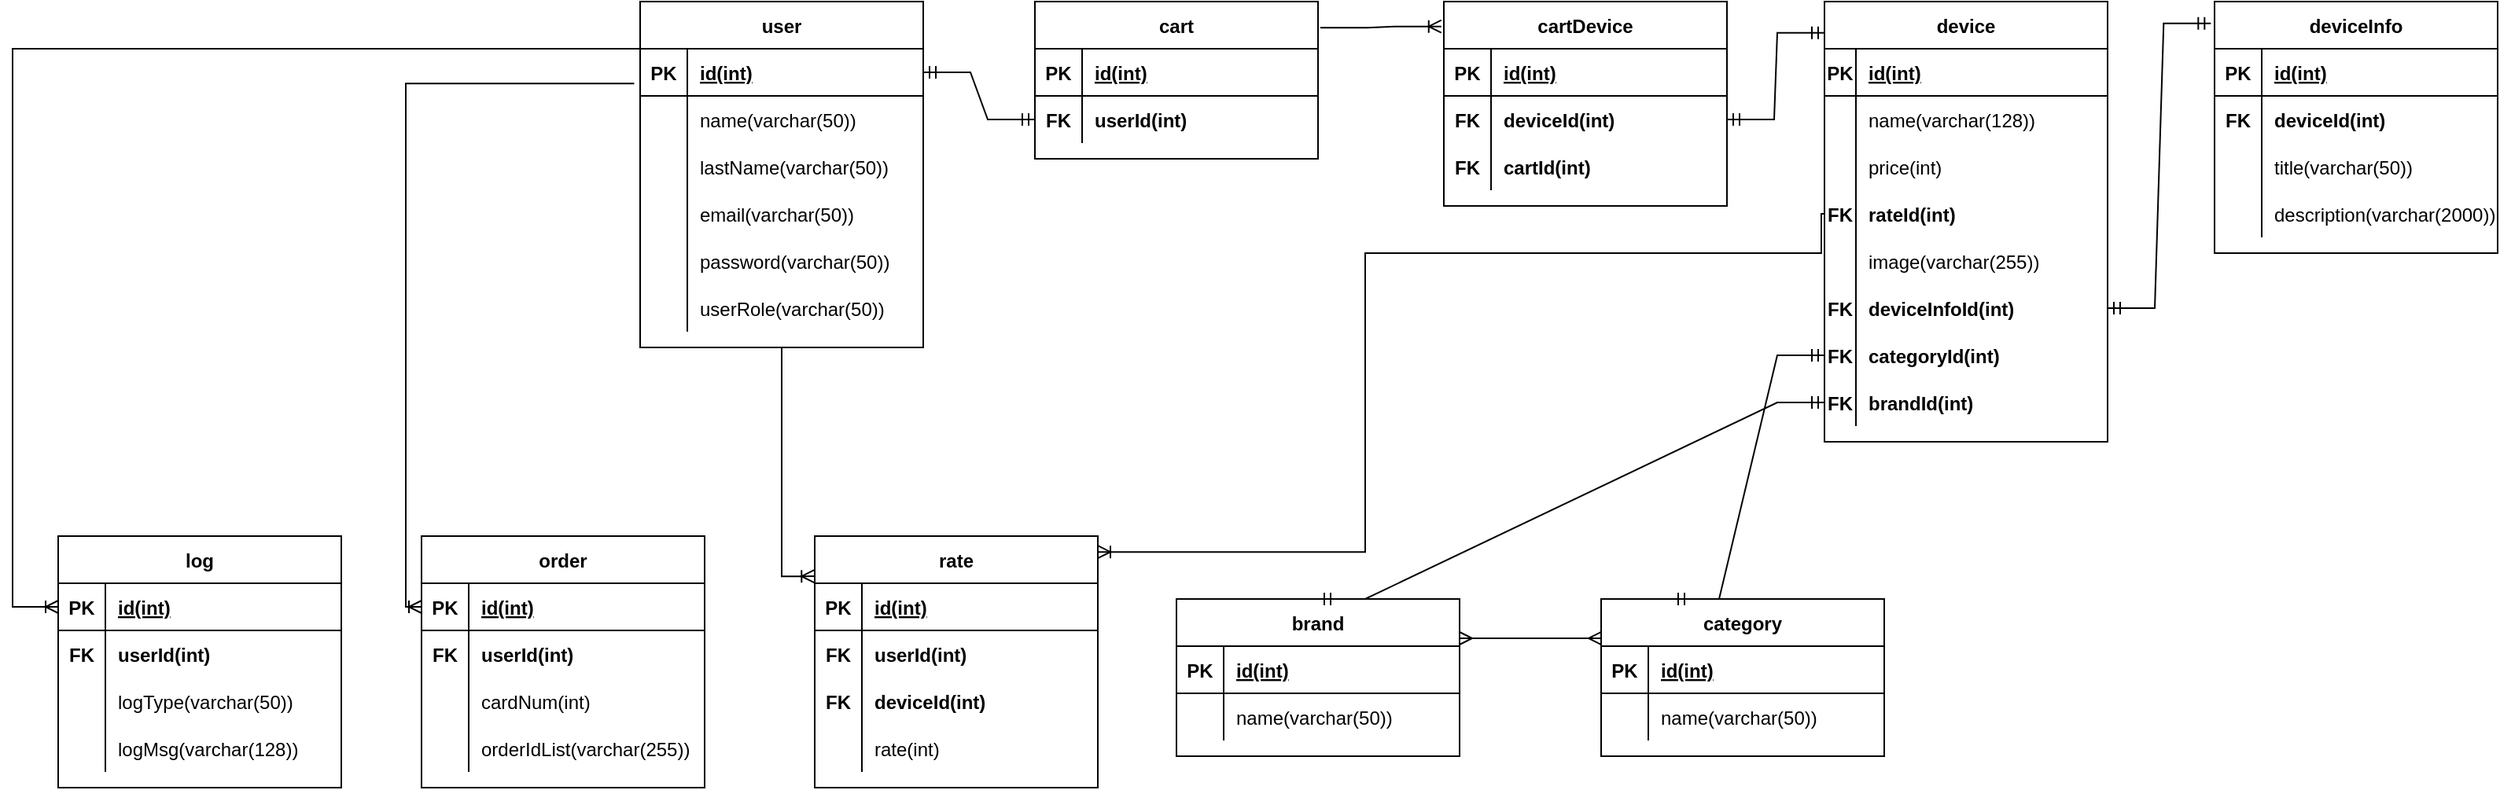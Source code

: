 <mxfile version="20.2.3" type="device"><diagram id="R2lEEEUBdFMjLlhIrx00" name="Page-1"><mxGraphModel dx="1888" dy="637" grid="1" gridSize="10" guides="1" tooltips="1" connect="1" arrows="1" fold="1" page="1" pageScale="1" pageWidth="850" pageHeight="1100" math="0" shadow="0" extFonts="Permanent Marker^https://fonts.googleapis.com/css?family=Permanent+Marker"><root><mxCell id="0"/><mxCell id="1" parent="0"/><mxCell id="SQ5NFEAmbN337Fy7mo6W-43" value="user" style="shape=table;startSize=30;container=1;collapsible=1;childLayout=tableLayout;fixedRows=1;rowLines=0;fontStyle=1;align=center;resizeLast=1;" parent="1" vertex="1"><mxGeometry x="59" y="110" width="180" height="220" as="geometry"/></mxCell><mxCell id="SQ5NFEAmbN337Fy7mo6W-44" value="" style="shape=tableRow;horizontal=0;startSize=0;swimlaneHead=0;swimlaneBody=0;fillColor=none;collapsible=0;dropTarget=0;points=[[0,0.5],[1,0.5]];portConstraint=eastwest;top=0;left=0;right=0;bottom=1;" parent="SQ5NFEAmbN337Fy7mo6W-43" vertex="1"><mxGeometry y="30" width="180" height="30" as="geometry"/></mxCell><mxCell id="SQ5NFEAmbN337Fy7mo6W-45" value="PK" style="shape=partialRectangle;connectable=0;fillColor=none;top=0;left=0;bottom=0;right=0;fontStyle=1;overflow=hidden;" parent="SQ5NFEAmbN337Fy7mo6W-44" vertex="1"><mxGeometry width="30" height="30" as="geometry"><mxRectangle width="30" height="30" as="alternateBounds"/></mxGeometry></mxCell><mxCell id="SQ5NFEAmbN337Fy7mo6W-46" value="id(int)" style="shape=partialRectangle;connectable=0;fillColor=none;top=0;left=0;bottom=0;right=0;align=left;spacingLeft=6;fontStyle=5;overflow=hidden;" parent="SQ5NFEAmbN337Fy7mo6W-44" vertex="1"><mxGeometry x="30" width="150" height="30" as="geometry"><mxRectangle width="150" height="30" as="alternateBounds"/></mxGeometry></mxCell><mxCell id="SQ5NFEAmbN337Fy7mo6W-47" value="" style="shape=tableRow;horizontal=0;startSize=0;swimlaneHead=0;swimlaneBody=0;fillColor=none;collapsible=0;dropTarget=0;points=[[0,0.5],[1,0.5]];portConstraint=eastwest;top=0;left=0;right=0;bottom=0;" parent="SQ5NFEAmbN337Fy7mo6W-43" vertex="1"><mxGeometry y="60" width="180" height="30" as="geometry"/></mxCell><mxCell id="SQ5NFEAmbN337Fy7mo6W-48" value="" style="shape=partialRectangle;connectable=0;fillColor=none;top=0;left=0;bottom=0;right=0;editable=1;overflow=hidden;" parent="SQ5NFEAmbN337Fy7mo6W-47" vertex="1"><mxGeometry width="30" height="30" as="geometry"><mxRectangle width="30" height="30" as="alternateBounds"/></mxGeometry></mxCell><mxCell id="SQ5NFEAmbN337Fy7mo6W-49" value="name(varchar(50))" style="shape=partialRectangle;connectable=0;fillColor=none;top=0;left=0;bottom=0;right=0;align=left;spacingLeft=6;overflow=hidden;" parent="SQ5NFEAmbN337Fy7mo6W-47" vertex="1"><mxGeometry x="30" width="150" height="30" as="geometry"><mxRectangle width="150" height="30" as="alternateBounds"/></mxGeometry></mxCell><mxCell id="SQ5NFEAmbN337Fy7mo6W-50" value="" style="shape=tableRow;horizontal=0;startSize=0;swimlaneHead=0;swimlaneBody=0;fillColor=none;collapsible=0;dropTarget=0;points=[[0,0.5],[1,0.5]];portConstraint=eastwest;top=0;left=0;right=0;bottom=0;" parent="SQ5NFEAmbN337Fy7mo6W-43" vertex="1"><mxGeometry y="90" width="180" height="30" as="geometry"/></mxCell><mxCell id="SQ5NFEAmbN337Fy7mo6W-51" value="" style="shape=partialRectangle;connectable=0;fillColor=none;top=0;left=0;bottom=0;right=0;editable=1;overflow=hidden;" parent="SQ5NFEAmbN337Fy7mo6W-50" vertex="1"><mxGeometry width="30" height="30" as="geometry"><mxRectangle width="30" height="30" as="alternateBounds"/></mxGeometry></mxCell><mxCell id="SQ5NFEAmbN337Fy7mo6W-52" value="lastName(varchar(50))" style="shape=partialRectangle;connectable=0;fillColor=none;top=0;left=0;bottom=0;right=0;align=left;spacingLeft=6;overflow=hidden;" parent="SQ5NFEAmbN337Fy7mo6W-50" vertex="1"><mxGeometry x="30" width="150" height="30" as="geometry"><mxRectangle width="150" height="30" as="alternateBounds"/></mxGeometry></mxCell><mxCell id="SQ5NFEAmbN337Fy7mo6W-53" value="" style="shape=tableRow;horizontal=0;startSize=0;swimlaneHead=0;swimlaneBody=0;fillColor=none;collapsible=0;dropTarget=0;points=[[0,0.5],[1,0.5]];portConstraint=eastwest;top=0;left=0;right=0;bottom=0;" parent="SQ5NFEAmbN337Fy7mo6W-43" vertex="1"><mxGeometry y="120" width="180" height="30" as="geometry"/></mxCell><mxCell id="SQ5NFEAmbN337Fy7mo6W-54" value="" style="shape=partialRectangle;connectable=0;fillColor=none;top=0;left=0;bottom=0;right=0;editable=1;overflow=hidden;" parent="SQ5NFEAmbN337Fy7mo6W-53" vertex="1"><mxGeometry width="30" height="30" as="geometry"><mxRectangle width="30" height="30" as="alternateBounds"/></mxGeometry></mxCell><mxCell id="SQ5NFEAmbN337Fy7mo6W-55" value="email(varchar(50))" style="shape=partialRectangle;connectable=0;fillColor=none;top=0;left=0;bottom=0;right=0;align=left;spacingLeft=6;overflow=hidden;" parent="SQ5NFEAmbN337Fy7mo6W-53" vertex="1"><mxGeometry x="30" width="150" height="30" as="geometry"><mxRectangle width="150" height="30" as="alternateBounds"/></mxGeometry></mxCell><mxCell id="SQ5NFEAmbN337Fy7mo6W-56" value="" style="shape=tableRow;horizontal=0;startSize=0;swimlaneHead=0;swimlaneBody=0;fillColor=none;collapsible=0;dropTarget=0;points=[[0,0.5],[1,0.5]];portConstraint=eastwest;top=0;left=0;right=0;bottom=0;" parent="SQ5NFEAmbN337Fy7mo6W-43" vertex="1"><mxGeometry y="150" width="180" height="30" as="geometry"/></mxCell><mxCell id="SQ5NFEAmbN337Fy7mo6W-57" value="" style="shape=partialRectangle;connectable=0;fillColor=none;top=0;left=0;bottom=0;right=0;editable=1;overflow=hidden;" parent="SQ5NFEAmbN337Fy7mo6W-56" vertex="1"><mxGeometry width="30" height="30" as="geometry"><mxRectangle width="30" height="30" as="alternateBounds"/></mxGeometry></mxCell><mxCell id="SQ5NFEAmbN337Fy7mo6W-58" value="password(varchar(50))" style="shape=partialRectangle;connectable=0;fillColor=none;top=0;left=0;bottom=0;right=0;align=left;spacingLeft=6;overflow=hidden;" parent="SQ5NFEAmbN337Fy7mo6W-56" vertex="1"><mxGeometry x="30" width="150" height="30" as="geometry"><mxRectangle width="150" height="30" as="alternateBounds"/></mxGeometry></mxCell><mxCell id="SQ5NFEAmbN337Fy7mo6W-59" value="" style="shape=tableRow;horizontal=0;startSize=0;swimlaneHead=0;swimlaneBody=0;fillColor=none;collapsible=0;dropTarget=0;points=[[0,0.5],[1,0.5]];portConstraint=eastwest;top=0;left=0;right=0;bottom=0;" parent="SQ5NFEAmbN337Fy7mo6W-43" vertex="1"><mxGeometry y="180" width="180" height="30" as="geometry"/></mxCell><mxCell id="SQ5NFEAmbN337Fy7mo6W-60" value="" style="shape=partialRectangle;connectable=0;fillColor=none;top=0;left=0;bottom=0;right=0;editable=1;overflow=hidden;" parent="SQ5NFEAmbN337Fy7mo6W-59" vertex="1"><mxGeometry width="30" height="30" as="geometry"><mxRectangle width="30" height="30" as="alternateBounds"/></mxGeometry></mxCell><mxCell id="SQ5NFEAmbN337Fy7mo6W-61" value="userRole(varchar(50))" style="shape=partialRectangle;connectable=0;fillColor=none;top=0;left=0;bottom=0;right=0;align=left;spacingLeft=6;overflow=hidden;" parent="SQ5NFEAmbN337Fy7mo6W-59" vertex="1"><mxGeometry x="30" width="150" height="30" as="geometry"><mxRectangle width="150" height="30" as="alternateBounds"/></mxGeometry></mxCell><mxCell id="SQ5NFEAmbN337Fy7mo6W-62" value="cart" style="shape=table;startSize=30;container=1;collapsible=1;childLayout=tableLayout;fixedRows=1;rowLines=0;fontStyle=1;align=center;resizeLast=1;" parent="1" vertex="1"><mxGeometry x="310" y="110" width="180" height="100" as="geometry"/></mxCell><mxCell id="SQ5NFEAmbN337Fy7mo6W-63" value="" style="shape=tableRow;horizontal=0;startSize=0;swimlaneHead=0;swimlaneBody=0;fillColor=none;collapsible=0;dropTarget=0;points=[[0,0.5],[1,0.5]];portConstraint=eastwest;top=0;left=0;right=0;bottom=1;" parent="SQ5NFEAmbN337Fy7mo6W-62" vertex="1"><mxGeometry y="30" width="180" height="30" as="geometry"/></mxCell><mxCell id="SQ5NFEAmbN337Fy7mo6W-64" value="PK" style="shape=partialRectangle;connectable=0;fillColor=none;top=0;left=0;bottom=0;right=0;fontStyle=1;overflow=hidden;" parent="SQ5NFEAmbN337Fy7mo6W-63" vertex="1"><mxGeometry width="30" height="30" as="geometry"><mxRectangle width="30" height="30" as="alternateBounds"/></mxGeometry></mxCell><mxCell id="SQ5NFEAmbN337Fy7mo6W-65" value="id(int)" style="shape=partialRectangle;connectable=0;fillColor=none;top=0;left=0;bottom=0;right=0;align=left;spacingLeft=6;fontStyle=5;overflow=hidden;" parent="SQ5NFEAmbN337Fy7mo6W-63" vertex="1"><mxGeometry x="30" width="150" height="30" as="geometry"><mxRectangle width="150" height="30" as="alternateBounds"/></mxGeometry></mxCell><mxCell id="SQ5NFEAmbN337Fy7mo6W-66" value="" style="shape=tableRow;horizontal=0;startSize=0;swimlaneHead=0;swimlaneBody=0;fillColor=none;collapsible=0;dropTarget=0;points=[[0,0.5],[1,0.5]];portConstraint=eastwest;top=0;left=0;right=0;bottom=0;" parent="SQ5NFEAmbN337Fy7mo6W-62" vertex="1"><mxGeometry y="60" width="180" height="30" as="geometry"/></mxCell><mxCell id="SQ5NFEAmbN337Fy7mo6W-67" value="FK" style="shape=partialRectangle;connectable=0;fillColor=none;top=0;left=0;bottom=0;right=0;editable=1;overflow=hidden;fontStyle=1" parent="SQ5NFEAmbN337Fy7mo6W-66" vertex="1"><mxGeometry width="30" height="30" as="geometry"><mxRectangle width="30" height="30" as="alternateBounds"/></mxGeometry></mxCell><mxCell id="SQ5NFEAmbN337Fy7mo6W-68" value="userId(int)" style="shape=partialRectangle;connectable=0;fillColor=none;top=0;left=0;bottom=0;right=0;align=left;spacingLeft=6;overflow=hidden;fontStyle=1" parent="SQ5NFEAmbN337Fy7mo6W-66" vertex="1"><mxGeometry x="30" width="150" height="30" as="geometry"><mxRectangle width="150" height="30" as="alternateBounds"/></mxGeometry></mxCell><mxCell id="SQ5NFEAmbN337Fy7mo6W-75" value="cartDevice" style="shape=table;startSize=30;container=1;collapsible=1;childLayout=tableLayout;fixedRows=1;rowLines=0;fontStyle=1;align=center;resizeLast=1;" parent="1" vertex="1"><mxGeometry x="570" y="110" width="180" height="130" as="geometry"/></mxCell><mxCell id="SQ5NFEAmbN337Fy7mo6W-76" value="" style="shape=tableRow;horizontal=0;startSize=0;swimlaneHead=0;swimlaneBody=0;fillColor=none;collapsible=0;dropTarget=0;points=[[0,0.5],[1,0.5]];portConstraint=eastwest;top=0;left=0;right=0;bottom=1;" parent="SQ5NFEAmbN337Fy7mo6W-75" vertex="1"><mxGeometry y="30" width="180" height="30" as="geometry"/></mxCell><mxCell id="SQ5NFEAmbN337Fy7mo6W-77" value="PK" style="shape=partialRectangle;connectable=0;fillColor=none;top=0;left=0;bottom=0;right=0;fontStyle=1;overflow=hidden;" parent="SQ5NFEAmbN337Fy7mo6W-76" vertex="1"><mxGeometry width="30" height="30" as="geometry"><mxRectangle width="30" height="30" as="alternateBounds"/></mxGeometry></mxCell><mxCell id="SQ5NFEAmbN337Fy7mo6W-78" value="id(int)" style="shape=partialRectangle;connectable=0;fillColor=none;top=0;left=0;bottom=0;right=0;align=left;spacingLeft=6;fontStyle=5;overflow=hidden;" parent="SQ5NFEAmbN337Fy7mo6W-76" vertex="1"><mxGeometry x="30" width="150" height="30" as="geometry"><mxRectangle width="150" height="30" as="alternateBounds"/></mxGeometry></mxCell><mxCell id="SQ5NFEAmbN337Fy7mo6W-79" value="" style="shape=tableRow;horizontal=0;startSize=0;swimlaneHead=0;swimlaneBody=0;fillColor=none;collapsible=0;dropTarget=0;points=[[0,0.5],[1,0.5]];portConstraint=eastwest;top=0;left=0;right=0;bottom=0;" parent="SQ5NFEAmbN337Fy7mo6W-75" vertex="1"><mxGeometry y="60" width="180" height="30" as="geometry"/></mxCell><mxCell id="SQ5NFEAmbN337Fy7mo6W-80" value="FK" style="shape=partialRectangle;connectable=0;fillColor=none;top=0;left=0;bottom=0;right=0;editable=1;overflow=hidden;fontStyle=1" parent="SQ5NFEAmbN337Fy7mo6W-79" vertex="1"><mxGeometry width="30" height="30" as="geometry"><mxRectangle width="30" height="30" as="alternateBounds"/></mxGeometry></mxCell><mxCell id="SQ5NFEAmbN337Fy7mo6W-81" value="deviceId(int)" style="shape=partialRectangle;connectable=0;fillColor=none;top=0;left=0;bottom=0;right=0;align=left;spacingLeft=6;overflow=hidden;fontStyle=1" parent="SQ5NFEAmbN337Fy7mo6W-79" vertex="1"><mxGeometry x="30" width="150" height="30" as="geometry"><mxRectangle width="150" height="30" as="alternateBounds"/></mxGeometry></mxCell><mxCell id="SQ5NFEAmbN337Fy7mo6W-83" value="" style="shape=tableRow;horizontal=0;startSize=0;swimlaneHead=0;swimlaneBody=0;fillColor=none;collapsible=0;dropTarget=0;points=[[0,0.5],[1,0.5]];portConstraint=eastwest;top=0;left=0;right=0;bottom=0;" parent="SQ5NFEAmbN337Fy7mo6W-75" vertex="1"><mxGeometry y="90" width="180" height="30" as="geometry"/></mxCell><mxCell id="SQ5NFEAmbN337Fy7mo6W-84" value="FK" style="shape=partialRectangle;connectable=0;fillColor=none;top=0;left=0;bottom=0;right=0;editable=1;overflow=hidden;fontStyle=1" parent="SQ5NFEAmbN337Fy7mo6W-83" vertex="1"><mxGeometry width="30" height="30" as="geometry"><mxRectangle width="30" height="30" as="alternateBounds"/></mxGeometry></mxCell><mxCell id="SQ5NFEAmbN337Fy7mo6W-85" value="cartId(int)" style="shape=partialRectangle;connectable=0;fillColor=none;top=0;left=0;bottom=0;right=0;align=left;spacingLeft=6;overflow=hidden;fontStyle=1" parent="SQ5NFEAmbN337Fy7mo6W-83" vertex="1"><mxGeometry x="30" width="150" height="30" as="geometry"><mxRectangle width="150" height="30" as="alternateBounds"/></mxGeometry></mxCell><mxCell id="SQ5NFEAmbN337Fy7mo6W-82" value="" style="edgeStyle=entityRelationEdgeStyle;fontSize=12;html=1;endArrow=ERmandOne;startArrow=ERmandOne;rounded=0;exitX=1;exitY=0.5;exitDx=0;exitDy=0;entryX=0;entryY=0.5;entryDx=0;entryDy=0;" parent="1" source="SQ5NFEAmbN337Fy7mo6W-44" target="SQ5NFEAmbN337Fy7mo6W-66" edge="1"><mxGeometry width="100" height="100" relative="1" as="geometry"><mxPoint x="280" y="460" as="sourcePoint"/><mxPoint x="310" y="120" as="targetPoint"/></mxGeometry></mxCell><mxCell id="SQ5NFEAmbN337Fy7mo6W-86" value="" style="edgeStyle=entityRelationEdgeStyle;fontSize=12;html=1;endArrow=ERoneToMany;rounded=0;entryX=-0.009;entryY=0.122;entryDx=0;entryDy=0;entryPerimeter=0;exitX=1.008;exitY=0.166;exitDx=0;exitDy=0;exitPerimeter=0;" parent="1" source="SQ5NFEAmbN337Fy7mo6W-62" target="SQ5NFEAmbN337Fy7mo6W-75" edge="1"><mxGeometry width="100" height="100" relative="1" as="geometry"><mxPoint x="520" y="210" as="sourcePoint"/><mxPoint x="620" y="110" as="targetPoint"/></mxGeometry></mxCell><mxCell id="SQ5NFEAmbN337Fy7mo6W-87" value="device" style="shape=table;startSize=30;container=1;collapsible=1;childLayout=tableLayout;fixedRows=1;rowLines=0;fontStyle=1;align=center;resizeLast=1;" parent="1" vertex="1"><mxGeometry x="812" y="110" width="180" height="280" as="geometry"/></mxCell><mxCell id="SQ5NFEAmbN337Fy7mo6W-88" value="" style="shape=tableRow;horizontal=0;startSize=0;swimlaneHead=0;swimlaneBody=0;fillColor=none;collapsible=0;dropTarget=0;points=[[0,0.5],[1,0.5]];portConstraint=eastwest;top=0;left=0;right=0;bottom=1;" parent="SQ5NFEAmbN337Fy7mo6W-87" vertex="1"><mxGeometry y="30" width="180" height="30" as="geometry"/></mxCell><mxCell id="SQ5NFEAmbN337Fy7mo6W-89" value="PK" style="shape=partialRectangle;connectable=0;fillColor=none;top=0;left=0;bottom=0;right=0;fontStyle=1;overflow=hidden;" parent="SQ5NFEAmbN337Fy7mo6W-88" vertex="1"><mxGeometry width="20" height="30" as="geometry"><mxRectangle width="20" height="30" as="alternateBounds"/></mxGeometry></mxCell><mxCell id="SQ5NFEAmbN337Fy7mo6W-90" value="id(int)" style="shape=partialRectangle;connectable=0;fillColor=none;top=0;left=0;bottom=0;right=0;align=left;spacingLeft=6;fontStyle=5;overflow=hidden;" parent="SQ5NFEAmbN337Fy7mo6W-88" vertex="1"><mxGeometry x="20" width="160" height="30" as="geometry"><mxRectangle width="160" height="30" as="alternateBounds"/></mxGeometry></mxCell><mxCell id="SQ5NFEAmbN337Fy7mo6W-91" value="" style="shape=tableRow;horizontal=0;startSize=0;swimlaneHead=0;swimlaneBody=0;fillColor=none;collapsible=0;dropTarget=0;points=[[0,0.5],[1,0.5]];portConstraint=eastwest;top=0;left=0;right=0;bottom=0;" parent="SQ5NFEAmbN337Fy7mo6W-87" vertex="1"><mxGeometry y="60" width="180" height="30" as="geometry"/></mxCell><mxCell id="SQ5NFEAmbN337Fy7mo6W-92" value="" style="shape=partialRectangle;connectable=0;fillColor=none;top=0;left=0;bottom=0;right=0;editable=1;overflow=hidden;" parent="SQ5NFEAmbN337Fy7mo6W-91" vertex="1"><mxGeometry width="20" height="30" as="geometry"><mxRectangle width="20" height="30" as="alternateBounds"/></mxGeometry></mxCell><mxCell id="SQ5NFEAmbN337Fy7mo6W-93" value="name(varchar(128))" style="shape=partialRectangle;connectable=0;fillColor=none;top=0;left=0;bottom=0;right=0;align=left;spacingLeft=6;overflow=hidden;" parent="SQ5NFEAmbN337Fy7mo6W-91" vertex="1"><mxGeometry x="20" width="160" height="30" as="geometry"><mxRectangle width="160" height="30" as="alternateBounds"/></mxGeometry></mxCell><mxCell id="SQ5NFEAmbN337Fy7mo6W-94" value="" style="shape=tableRow;horizontal=0;startSize=0;swimlaneHead=0;swimlaneBody=0;fillColor=none;collapsible=0;dropTarget=0;points=[[0,0.5],[1,0.5]];portConstraint=eastwest;top=0;left=0;right=0;bottom=0;" parent="SQ5NFEAmbN337Fy7mo6W-87" vertex="1"><mxGeometry y="90" width="180" height="30" as="geometry"/></mxCell><mxCell id="SQ5NFEAmbN337Fy7mo6W-95" value="" style="shape=partialRectangle;connectable=0;fillColor=none;top=0;left=0;bottom=0;right=0;editable=1;overflow=hidden;" parent="SQ5NFEAmbN337Fy7mo6W-94" vertex="1"><mxGeometry width="20" height="30" as="geometry"><mxRectangle width="20" height="30" as="alternateBounds"/></mxGeometry></mxCell><mxCell id="SQ5NFEAmbN337Fy7mo6W-96" value="price(int)" style="shape=partialRectangle;connectable=0;fillColor=none;top=0;left=0;bottom=0;right=0;align=left;spacingLeft=6;overflow=hidden;" parent="SQ5NFEAmbN337Fy7mo6W-94" vertex="1"><mxGeometry x="20" width="160" height="30" as="geometry"><mxRectangle width="160" height="30" as="alternateBounds"/></mxGeometry></mxCell><mxCell id="SQ5NFEAmbN337Fy7mo6W-97" value="" style="shape=tableRow;horizontal=0;startSize=0;swimlaneHead=0;swimlaneBody=0;fillColor=none;collapsible=0;dropTarget=0;points=[[0,0.5],[1,0.5]];portConstraint=eastwest;top=0;left=0;right=0;bottom=0;" parent="SQ5NFEAmbN337Fy7mo6W-87" vertex="1"><mxGeometry y="120" width="180" height="30" as="geometry"/></mxCell><mxCell id="SQ5NFEAmbN337Fy7mo6W-98" value="FK" style="shape=partialRectangle;connectable=0;fillColor=none;top=0;left=0;bottom=0;right=0;editable=1;overflow=hidden;fontStyle=1" parent="SQ5NFEAmbN337Fy7mo6W-97" vertex="1"><mxGeometry width="20" height="30" as="geometry"><mxRectangle width="20" height="30" as="alternateBounds"/></mxGeometry></mxCell><mxCell id="SQ5NFEAmbN337Fy7mo6W-99" value="rateId(int)" style="shape=partialRectangle;connectable=0;fillColor=none;top=0;left=0;bottom=0;right=0;align=left;spacingLeft=6;overflow=hidden;fontStyle=1" parent="SQ5NFEAmbN337Fy7mo6W-97" vertex="1"><mxGeometry x="20" width="160" height="30" as="geometry"><mxRectangle width="160" height="30" as="alternateBounds"/></mxGeometry></mxCell><mxCell id="SQ5NFEAmbN337Fy7mo6W-100" value="" style="shape=tableRow;horizontal=0;startSize=0;swimlaneHead=0;swimlaneBody=0;fillColor=none;collapsible=0;dropTarget=0;points=[[0,0.5],[1,0.5]];portConstraint=eastwest;top=0;left=0;right=0;bottom=0;" parent="SQ5NFEAmbN337Fy7mo6W-87" vertex="1"><mxGeometry y="150" width="180" height="30" as="geometry"/></mxCell><mxCell id="SQ5NFEAmbN337Fy7mo6W-101" value="" style="shape=partialRectangle;connectable=0;fillColor=none;top=0;left=0;bottom=0;right=0;editable=1;overflow=hidden;" parent="SQ5NFEAmbN337Fy7mo6W-100" vertex="1"><mxGeometry width="20" height="30" as="geometry"><mxRectangle width="20" height="30" as="alternateBounds"/></mxGeometry></mxCell><mxCell id="SQ5NFEAmbN337Fy7mo6W-102" value="image(varchar(255))" style="shape=partialRectangle;connectable=0;fillColor=none;top=0;left=0;bottom=0;right=0;align=left;spacingLeft=6;overflow=hidden;" parent="SQ5NFEAmbN337Fy7mo6W-100" vertex="1"><mxGeometry x="20" width="160" height="30" as="geometry"><mxRectangle width="160" height="30" as="alternateBounds"/></mxGeometry></mxCell><mxCell id="SQ5NFEAmbN337Fy7mo6W-166" value="" style="shape=tableRow;horizontal=0;startSize=0;swimlaneHead=0;swimlaneBody=0;fillColor=none;collapsible=0;dropTarget=0;points=[[0,0.5],[1,0.5]];portConstraint=eastwest;top=0;left=0;right=0;bottom=0;" parent="SQ5NFEAmbN337Fy7mo6W-87" vertex="1"><mxGeometry y="180" width="180" height="30" as="geometry"/></mxCell><mxCell id="SQ5NFEAmbN337Fy7mo6W-167" value="FK" style="shape=partialRectangle;connectable=0;fillColor=none;top=0;left=0;bottom=0;right=0;editable=1;overflow=hidden;fontStyle=1" parent="SQ5NFEAmbN337Fy7mo6W-166" vertex="1"><mxGeometry width="20" height="30" as="geometry"><mxRectangle width="20" height="30" as="alternateBounds"/></mxGeometry></mxCell><mxCell id="SQ5NFEAmbN337Fy7mo6W-168" value="deviceInfoId(int)" style="shape=partialRectangle;connectable=0;fillColor=none;top=0;left=0;bottom=0;right=0;align=left;spacingLeft=6;overflow=hidden;fontStyle=1" parent="SQ5NFEAmbN337Fy7mo6W-166" vertex="1"><mxGeometry x="20" width="160" height="30" as="geometry"><mxRectangle width="160" height="30" as="alternateBounds"/></mxGeometry></mxCell><mxCell id="SQ5NFEAmbN337Fy7mo6W-125" value="" style="shape=tableRow;horizontal=0;startSize=0;swimlaneHead=0;swimlaneBody=0;fillColor=none;collapsible=0;dropTarget=0;points=[[0,0.5],[1,0.5]];portConstraint=eastwest;top=0;left=0;right=0;bottom=0;" parent="SQ5NFEAmbN337Fy7mo6W-87" vertex="1"><mxGeometry y="210" width="180" height="30" as="geometry"/></mxCell><mxCell id="SQ5NFEAmbN337Fy7mo6W-126" value="FK" style="shape=partialRectangle;connectable=0;fillColor=none;top=0;left=0;bottom=0;right=0;editable=1;overflow=hidden;fontStyle=1" parent="SQ5NFEAmbN337Fy7mo6W-125" vertex="1"><mxGeometry width="20" height="30" as="geometry"><mxRectangle width="20" height="30" as="alternateBounds"/></mxGeometry></mxCell><mxCell id="SQ5NFEAmbN337Fy7mo6W-127" value="categoryId(int)" style="shape=partialRectangle;connectable=0;fillColor=none;top=0;left=0;bottom=0;right=0;align=left;spacingLeft=6;overflow=hidden;fontStyle=1" parent="SQ5NFEAmbN337Fy7mo6W-125" vertex="1"><mxGeometry x="20" width="160" height="30" as="geometry"><mxRectangle width="160" height="30" as="alternateBounds"/></mxGeometry></mxCell><mxCell id="SQ5NFEAmbN337Fy7mo6W-128" value="" style="shape=tableRow;horizontal=0;startSize=0;swimlaneHead=0;swimlaneBody=0;fillColor=none;collapsible=0;dropTarget=0;points=[[0,0.5],[1,0.5]];portConstraint=eastwest;top=0;left=0;right=0;bottom=0;" parent="SQ5NFEAmbN337Fy7mo6W-87" vertex="1"><mxGeometry y="240" width="180" height="30" as="geometry"/></mxCell><mxCell id="SQ5NFEAmbN337Fy7mo6W-129" value="FK" style="shape=partialRectangle;connectable=0;fillColor=none;top=0;left=0;bottom=0;right=0;editable=1;overflow=hidden;fontStyle=1" parent="SQ5NFEAmbN337Fy7mo6W-128" vertex="1"><mxGeometry width="20" height="30" as="geometry"><mxRectangle width="20" height="30" as="alternateBounds"/></mxGeometry></mxCell><mxCell id="SQ5NFEAmbN337Fy7mo6W-130" value="brandId(int)" style="shape=partialRectangle;connectable=0;fillColor=none;top=0;left=0;bottom=0;right=0;align=left;spacingLeft=6;overflow=hidden;fontStyle=1" parent="SQ5NFEAmbN337Fy7mo6W-128" vertex="1"><mxGeometry x="20" width="160" height="30" as="geometry"><mxRectangle width="160" height="30" as="alternateBounds"/></mxGeometry></mxCell><mxCell id="SQ5NFEAmbN337Fy7mo6W-144" value="deviceInfo" style="shape=table;startSize=30;container=1;collapsible=1;childLayout=tableLayout;fixedRows=1;rowLines=0;fontStyle=1;align=center;resizeLast=1;" parent="1" vertex="1"><mxGeometry x="1060" y="110" width="180" height="160" as="geometry"/></mxCell><mxCell id="SQ5NFEAmbN337Fy7mo6W-145" value="" style="shape=tableRow;horizontal=0;startSize=0;swimlaneHead=0;swimlaneBody=0;fillColor=none;collapsible=0;dropTarget=0;points=[[0,0.5],[1,0.5]];portConstraint=eastwest;top=0;left=0;right=0;bottom=1;" parent="SQ5NFEAmbN337Fy7mo6W-144" vertex="1"><mxGeometry y="30" width="180" height="30" as="geometry"/></mxCell><mxCell id="SQ5NFEAmbN337Fy7mo6W-146" value="PK" style="shape=partialRectangle;connectable=0;fillColor=none;top=0;left=0;bottom=0;right=0;fontStyle=1;overflow=hidden;" parent="SQ5NFEAmbN337Fy7mo6W-145" vertex="1"><mxGeometry width="30" height="30" as="geometry"><mxRectangle width="30" height="30" as="alternateBounds"/></mxGeometry></mxCell><mxCell id="SQ5NFEAmbN337Fy7mo6W-147" value="id(int)" style="shape=partialRectangle;connectable=0;fillColor=none;top=0;left=0;bottom=0;right=0;align=left;spacingLeft=6;fontStyle=5;overflow=hidden;" parent="SQ5NFEAmbN337Fy7mo6W-145" vertex="1"><mxGeometry x="30" width="150" height="30" as="geometry"><mxRectangle width="150" height="30" as="alternateBounds"/></mxGeometry></mxCell><mxCell id="SQ5NFEAmbN337Fy7mo6W-148" value="" style="shape=tableRow;horizontal=0;startSize=0;swimlaneHead=0;swimlaneBody=0;fillColor=none;collapsible=0;dropTarget=0;points=[[0,0.5],[1,0.5]];portConstraint=eastwest;top=0;left=0;right=0;bottom=0;" parent="SQ5NFEAmbN337Fy7mo6W-144" vertex="1"><mxGeometry y="60" width="180" height="30" as="geometry"/></mxCell><mxCell id="SQ5NFEAmbN337Fy7mo6W-149" value="FK" style="shape=partialRectangle;connectable=0;fillColor=none;top=0;left=0;bottom=0;right=0;editable=1;overflow=hidden;fontStyle=1" parent="SQ5NFEAmbN337Fy7mo6W-148" vertex="1"><mxGeometry width="30" height="30" as="geometry"><mxRectangle width="30" height="30" as="alternateBounds"/></mxGeometry></mxCell><mxCell id="SQ5NFEAmbN337Fy7mo6W-150" value="deviceId(int)" style="shape=partialRectangle;connectable=0;fillColor=none;top=0;left=0;bottom=0;right=0;align=left;spacingLeft=6;overflow=hidden;fontStyle=1" parent="SQ5NFEAmbN337Fy7mo6W-148" vertex="1"><mxGeometry x="30" width="150" height="30" as="geometry"><mxRectangle width="150" height="30" as="alternateBounds"/></mxGeometry></mxCell><mxCell id="SQ5NFEAmbN337Fy7mo6W-160" value="" style="shape=tableRow;horizontal=0;startSize=0;swimlaneHead=0;swimlaneBody=0;fillColor=none;collapsible=0;dropTarget=0;points=[[0,0.5],[1,0.5]];portConstraint=eastwest;top=0;left=0;right=0;bottom=0;" parent="SQ5NFEAmbN337Fy7mo6W-144" vertex="1"><mxGeometry y="90" width="180" height="30" as="geometry"/></mxCell><mxCell id="SQ5NFEAmbN337Fy7mo6W-161" value="" style="shape=partialRectangle;connectable=0;fillColor=none;top=0;left=0;bottom=0;right=0;editable=1;overflow=hidden;fontStyle=1" parent="SQ5NFEAmbN337Fy7mo6W-160" vertex="1"><mxGeometry width="30" height="30" as="geometry"><mxRectangle width="30" height="30" as="alternateBounds"/></mxGeometry></mxCell><mxCell id="SQ5NFEAmbN337Fy7mo6W-162" value="title(varchar(50))" style="shape=partialRectangle;connectable=0;fillColor=none;top=0;left=0;bottom=0;right=0;align=left;spacingLeft=6;overflow=hidden;fontStyle=0" parent="SQ5NFEAmbN337Fy7mo6W-160" vertex="1"><mxGeometry x="30" width="150" height="30" as="geometry"><mxRectangle width="150" height="30" as="alternateBounds"/></mxGeometry></mxCell><mxCell id="SQ5NFEAmbN337Fy7mo6W-163" value="" style="shape=tableRow;horizontal=0;startSize=0;swimlaneHead=0;swimlaneBody=0;fillColor=none;collapsible=0;dropTarget=0;points=[[0,0.5],[1,0.5]];portConstraint=eastwest;top=0;left=0;right=0;bottom=0;" parent="SQ5NFEAmbN337Fy7mo6W-144" vertex="1"><mxGeometry y="120" width="180" height="30" as="geometry"/></mxCell><mxCell id="SQ5NFEAmbN337Fy7mo6W-164" value="" style="shape=partialRectangle;connectable=0;fillColor=none;top=0;left=0;bottom=0;right=0;editable=1;overflow=hidden;fontStyle=1" parent="SQ5NFEAmbN337Fy7mo6W-163" vertex="1"><mxGeometry width="30" height="30" as="geometry"><mxRectangle width="30" height="30" as="alternateBounds"/></mxGeometry></mxCell><mxCell id="SQ5NFEAmbN337Fy7mo6W-165" value="description(varchar(2000))" style="shape=partialRectangle;connectable=0;fillColor=none;top=0;left=0;bottom=0;right=0;align=left;spacingLeft=6;overflow=hidden;fontStyle=0" parent="SQ5NFEAmbN337Fy7mo6W-163" vertex="1"><mxGeometry x="30" width="150" height="30" as="geometry"><mxRectangle width="150" height="30" as="alternateBounds"/></mxGeometry></mxCell><mxCell id="SQ5NFEAmbN337Fy7mo6W-169" value="" style="edgeStyle=entityRelationEdgeStyle;fontSize=12;html=1;endArrow=ERmandOne;startArrow=ERmandOne;rounded=0;exitX=1;exitY=0.5;exitDx=0;exitDy=0;entryX=0;entryY=0.071;entryDx=0;entryDy=0;entryPerimeter=0;" parent="1" source="SQ5NFEAmbN337Fy7mo6W-79" target="SQ5NFEAmbN337Fy7mo6W-87" edge="1"><mxGeometry width="100" height="100" relative="1" as="geometry"><mxPoint x="650" y="520" as="sourcePoint"/><mxPoint x="810" y="230" as="targetPoint"/></mxGeometry></mxCell><mxCell id="SQ5NFEAmbN337Fy7mo6W-170" value="" style="edgeStyle=entityRelationEdgeStyle;fontSize=12;html=1;endArrow=ERmandOne;startArrow=ERmandOne;rounded=0;exitX=1;exitY=0.5;exitDx=0;exitDy=0;entryX=-0.013;entryY=0.087;entryDx=0;entryDy=0;entryPerimeter=0;" parent="1" source="SQ5NFEAmbN337Fy7mo6W-166" target="SQ5NFEAmbN337Fy7mo6W-144" edge="1"><mxGeometry width="100" height="100" relative="1" as="geometry"><mxPoint x="980" y="550" as="sourcePoint"/><mxPoint x="1160" y="380" as="targetPoint"/></mxGeometry></mxCell><mxCell id="SQ5NFEAmbN337Fy7mo6W-171" value="rate" style="shape=table;startSize=30;container=1;collapsible=1;childLayout=tableLayout;fixedRows=1;rowLines=0;fontStyle=1;align=center;resizeLast=1;" parent="1" vertex="1"><mxGeometry x="170" y="450" width="180" height="160" as="geometry"/></mxCell><mxCell id="SQ5NFEAmbN337Fy7mo6W-172" value="" style="shape=tableRow;horizontal=0;startSize=0;swimlaneHead=0;swimlaneBody=0;fillColor=none;collapsible=0;dropTarget=0;points=[[0,0.5],[1,0.5]];portConstraint=eastwest;top=0;left=0;right=0;bottom=1;" parent="SQ5NFEAmbN337Fy7mo6W-171" vertex="1"><mxGeometry y="30" width="180" height="30" as="geometry"/></mxCell><mxCell id="SQ5NFEAmbN337Fy7mo6W-173" value="PK" style="shape=partialRectangle;connectable=0;fillColor=none;top=0;left=0;bottom=0;right=0;fontStyle=1;overflow=hidden;" parent="SQ5NFEAmbN337Fy7mo6W-172" vertex="1"><mxGeometry width="30" height="30" as="geometry"><mxRectangle width="30" height="30" as="alternateBounds"/></mxGeometry></mxCell><mxCell id="SQ5NFEAmbN337Fy7mo6W-174" value="id(int)" style="shape=partialRectangle;connectable=0;fillColor=none;top=0;left=0;bottom=0;right=0;align=left;spacingLeft=6;fontStyle=5;overflow=hidden;" parent="SQ5NFEAmbN337Fy7mo6W-172" vertex="1"><mxGeometry x="30" width="150" height="30" as="geometry"><mxRectangle width="150" height="30" as="alternateBounds"/></mxGeometry></mxCell><mxCell id="SQ5NFEAmbN337Fy7mo6W-175" value="" style="shape=tableRow;horizontal=0;startSize=0;swimlaneHead=0;swimlaneBody=0;fillColor=none;collapsible=0;dropTarget=0;points=[[0,0.5],[1,0.5]];portConstraint=eastwest;top=0;left=0;right=0;bottom=0;" parent="SQ5NFEAmbN337Fy7mo6W-171" vertex="1"><mxGeometry y="60" width="180" height="30" as="geometry"/></mxCell><mxCell id="SQ5NFEAmbN337Fy7mo6W-176" value="FK" style="shape=partialRectangle;connectable=0;fillColor=none;top=0;left=0;bottom=0;right=0;editable=1;overflow=hidden;fontStyle=1" parent="SQ5NFEAmbN337Fy7mo6W-175" vertex="1"><mxGeometry width="30" height="30" as="geometry"><mxRectangle width="30" height="30" as="alternateBounds"/></mxGeometry></mxCell><mxCell id="SQ5NFEAmbN337Fy7mo6W-177" value="userId(int)" style="shape=partialRectangle;connectable=0;fillColor=none;top=0;left=0;bottom=0;right=0;align=left;spacingLeft=6;overflow=hidden;fontStyle=1" parent="SQ5NFEAmbN337Fy7mo6W-175" vertex="1"><mxGeometry x="30" width="150" height="30" as="geometry"><mxRectangle width="150" height="30" as="alternateBounds"/></mxGeometry></mxCell><mxCell id="SQ5NFEAmbN337Fy7mo6W-178" value="" style="shape=tableRow;horizontal=0;startSize=0;swimlaneHead=0;swimlaneBody=0;fillColor=none;collapsible=0;dropTarget=0;points=[[0,0.5],[1,0.5]];portConstraint=eastwest;top=0;left=0;right=0;bottom=0;" parent="SQ5NFEAmbN337Fy7mo6W-171" vertex="1"><mxGeometry y="90" width="180" height="30" as="geometry"/></mxCell><mxCell id="SQ5NFEAmbN337Fy7mo6W-179" value="FK" style="shape=partialRectangle;connectable=0;fillColor=none;top=0;left=0;bottom=0;right=0;editable=1;overflow=hidden;fontStyle=1" parent="SQ5NFEAmbN337Fy7mo6W-178" vertex="1"><mxGeometry width="30" height="30" as="geometry"><mxRectangle width="30" height="30" as="alternateBounds"/></mxGeometry></mxCell><mxCell id="SQ5NFEAmbN337Fy7mo6W-180" value="deviceId(int)" style="shape=partialRectangle;connectable=0;fillColor=none;top=0;left=0;bottom=0;right=0;align=left;spacingLeft=6;overflow=hidden;fontStyle=1" parent="SQ5NFEAmbN337Fy7mo6W-178" vertex="1"><mxGeometry x="30" width="150" height="30" as="geometry"><mxRectangle width="150" height="30" as="alternateBounds"/></mxGeometry></mxCell><mxCell id="SQ5NFEAmbN337Fy7mo6W-181" value="" style="shape=tableRow;horizontal=0;startSize=0;swimlaneHead=0;swimlaneBody=0;fillColor=none;collapsible=0;dropTarget=0;points=[[0,0.5],[1,0.5]];portConstraint=eastwest;top=0;left=0;right=0;bottom=0;" parent="SQ5NFEAmbN337Fy7mo6W-171" vertex="1"><mxGeometry y="120" width="180" height="30" as="geometry"/></mxCell><mxCell id="SQ5NFEAmbN337Fy7mo6W-182" value="" style="shape=partialRectangle;connectable=0;fillColor=none;top=0;left=0;bottom=0;right=0;editable=1;overflow=hidden;fontStyle=1" parent="SQ5NFEAmbN337Fy7mo6W-181" vertex="1"><mxGeometry width="30" height="30" as="geometry"><mxRectangle width="30" height="30" as="alternateBounds"/></mxGeometry></mxCell><mxCell id="SQ5NFEAmbN337Fy7mo6W-183" value="rate(int)" style="shape=partialRectangle;connectable=0;fillColor=none;top=0;left=0;bottom=0;right=0;align=left;spacingLeft=6;overflow=hidden;fontStyle=0" parent="SQ5NFEAmbN337Fy7mo6W-181" vertex="1"><mxGeometry x="30" width="150" height="30" as="geometry"><mxRectangle width="150" height="30" as="alternateBounds"/></mxGeometry></mxCell><mxCell id="SQ5NFEAmbN337Fy7mo6W-200" value="brand" style="shape=table;startSize=30;container=1;collapsible=1;childLayout=tableLayout;fixedRows=1;rowLines=0;fontStyle=1;align=center;resizeLast=1;" parent="1" vertex="1"><mxGeometry x="400" y="490" width="180" height="100" as="geometry"/></mxCell><mxCell id="SQ5NFEAmbN337Fy7mo6W-201" value="" style="shape=tableRow;horizontal=0;startSize=0;swimlaneHead=0;swimlaneBody=0;fillColor=none;collapsible=0;dropTarget=0;points=[[0,0.5],[1,0.5]];portConstraint=eastwest;top=0;left=0;right=0;bottom=1;" parent="SQ5NFEAmbN337Fy7mo6W-200" vertex="1"><mxGeometry y="30" width="180" height="30" as="geometry"/></mxCell><mxCell id="SQ5NFEAmbN337Fy7mo6W-202" value="PK" style="shape=partialRectangle;connectable=0;fillColor=none;top=0;left=0;bottom=0;right=0;fontStyle=1;overflow=hidden;" parent="SQ5NFEAmbN337Fy7mo6W-201" vertex="1"><mxGeometry width="30" height="30" as="geometry"><mxRectangle width="30" height="30" as="alternateBounds"/></mxGeometry></mxCell><mxCell id="SQ5NFEAmbN337Fy7mo6W-203" value="id(int)" style="shape=partialRectangle;connectable=0;fillColor=none;top=0;left=0;bottom=0;right=0;align=left;spacingLeft=6;fontStyle=5;overflow=hidden;" parent="SQ5NFEAmbN337Fy7mo6W-201" vertex="1"><mxGeometry x="30" width="150" height="30" as="geometry"><mxRectangle width="150" height="30" as="alternateBounds"/></mxGeometry></mxCell><mxCell id="SQ5NFEAmbN337Fy7mo6W-204" value="" style="shape=tableRow;horizontal=0;startSize=0;swimlaneHead=0;swimlaneBody=0;fillColor=none;collapsible=0;dropTarget=0;points=[[0,0.5],[1,0.5]];portConstraint=eastwest;top=0;left=0;right=0;bottom=0;" parent="SQ5NFEAmbN337Fy7mo6W-200" vertex="1"><mxGeometry y="60" width="180" height="30" as="geometry"/></mxCell><mxCell id="SQ5NFEAmbN337Fy7mo6W-205" value="" style="shape=partialRectangle;connectable=0;fillColor=none;top=0;left=0;bottom=0;right=0;editable=1;overflow=hidden;fontStyle=1" parent="SQ5NFEAmbN337Fy7mo6W-204" vertex="1"><mxGeometry width="30" height="30" as="geometry"><mxRectangle width="30" height="30" as="alternateBounds"/></mxGeometry></mxCell><mxCell id="SQ5NFEAmbN337Fy7mo6W-206" value="name(varchar(50))" style="shape=partialRectangle;connectable=0;fillColor=none;top=0;left=0;bottom=0;right=0;align=left;spacingLeft=6;overflow=hidden;" parent="SQ5NFEAmbN337Fy7mo6W-204" vertex="1"><mxGeometry x="30" width="150" height="30" as="geometry"><mxRectangle width="150" height="30" as="alternateBounds"/></mxGeometry></mxCell><mxCell id="SQ5NFEAmbN337Fy7mo6W-226" value="category" style="shape=table;startSize=30;container=1;collapsible=1;childLayout=tableLayout;fixedRows=1;rowLines=0;fontStyle=1;align=center;resizeLast=1;" parent="1" vertex="1"><mxGeometry x="670" y="490" width="180" height="100" as="geometry"><mxRectangle x="420" y="490" width="80" height="30" as="alternateBounds"/></mxGeometry></mxCell><mxCell id="SQ5NFEAmbN337Fy7mo6W-227" value="" style="shape=tableRow;horizontal=0;startSize=0;swimlaneHead=0;swimlaneBody=0;fillColor=none;collapsible=0;dropTarget=0;points=[[0,0.5],[1,0.5]];portConstraint=eastwest;top=0;left=0;right=0;bottom=1;" parent="SQ5NFEAmbN337Fy7mo6W-226" vertex="1"><mxGeometry y="30" width="180" height="30" as="geometry"/></mxCell><mxCell id="SQ5NFEAmbN337Fy7mo6W-228" value="PK" style="shape=partialRectangle;connectable=0;fillColor=none;top=0;left=0;bottom=0;right=0;fontStyle=1;overflow=hidden;" parent="SQ5NFEAmbN337Fy7mo6W-227" vertex="1"><mxGeometry width="30" height="30" as="geometry"><mxRectangle width="30" height="30" as="alternateBounds"/></mxGeometry></mxCell><mxCell id="SQ5NFEAmbN337Fy7mo6W-229" value="id(int)" style="shape=partialRectangle;connectable=0;fillColor=none;top=0;left=0;bottom=0;right=0;align=left;spacingLeft=6;fontStyle=5;overflow=hidden;" parent="SQ5NFEAmbN337Fy7mo6W-227" vertex="1"><mxGeometry x="30" width="150" height="30" as="geometry"><mxRectangle width="150" height="30" as="alternateBounds"/></mxGeometry></mxCell><mxCell id="SQ5NFEAmbN337Fy7mo6W-230" value="" style="shape=tableRow;horizontal=0;startSize=0;swimlaneHead=0;swimlaneBody=0;fillColor=none;collapsible=0;dropTarget=0;points=[[0,0.5],[1,0.5]];portConstraint=eastwest;top=0;left=0;right=0;bottom=0;" parent="SQ5NFEAmbN337Fy7mo6W-226" vertex="1"><mxGeometry y="60" width="180" height="30" as="geometry"/></mxCell><mxCell id="SQ5NFEAmbN337Fy7mo6W-231" value="" style="shape=partialRectangle;connectable=0;fillColor=none;top=0;left=0;bottom=0;right=0;editable=1;overflow=hidden;fontStyle=1" parent="SQ5NFEAmbN337Fy7mo6W-230" vertex="1"><mxGeometry width="30" height="30" as="geometry"><mxRectangle width="30" height="30" as="alternateBounds"/></mxGeometry></mxCell><mxCell id="SQ5NFEAmbN337Fy7mo6W-232" value="name(varchar(50))" style="shape=partialRectangle;connectable=0;fillColor=none;top=0;left=0;bottom=0;right=0;align=left;spacingLeft=6;overflow=hidden;" parent="SQ5NFEAmbN337Fy7mo6W-230" vertex="1"><mxGeometry x="30" width="150" height="30" as="geometry"><mxRectangle width="150" height="30" as="alternateBounds"/></mxGeometry></mxCell><mxCell id="SQ5NFEAmbN337Fy7mo6W-239" value="" style="edgeStyle=entityRelationEdgeStyle;fontSize=12;html=1;endArrow=ERmandOne;startArrow=ERmandOne;rounded=0;exitX=0.25;exitY=0;exitDx=0;exitDy=0;entryX=0;entryY=0.5;entryDx=0;entryDy=0;" parent="1" source="SQ5NFEAmbN337Fy7mo6W-226" target="SQ5NFEAmbN337Fy7mo6W-125" edge="1"><mxGeometry width="100" height="100" relative="1" as="geometry"><mxPoint x="670" y="450" as="sourcePoint"/><mxPoint x="770" y="350" as="targetPoint"/></mxGeometry></mxCell><mxCell id="SQ5NFEAmbN337Fy7mo6W-241" value="" style="edgeStyle=entityRelationEdgeStyle;fontSize=12;html=1;endArrow=ERmandOne;startArrow=ERmandOne;rounded=0;exitX=0.5;exitY=0;exitDx=0;exitDy=0;entryX=0;entryY=0.5;entryDx=0;entryDy=0;" parent="1" source="SQ5NFEAmbN337Fy7mo6W-200" target="SQ5NFEAmbN337Fy7mo6W-128" edge="1"><mxGeometry width="100" height="100" relative="1" as="geometry"><mxPoint x="560" y="480" as="sourcePoint"/><mxPoint x="660" y="380" as="targetPoint"/></mxGeometry></mxCell><mxCell id="wIkxHwbAaJjNUCVmIhdi-1" value="" style="edgeStyle=entityRelationEdgeStyle;fontSize=12;html=1;endArrow=ERmany;startArrow=ERmany;rounded=0;exitX=1;exitY=0.25;exitDx=0;exitDy=0;entryX=0;entryY=0.25;entryDx=0;entryDy=0;" parent="1" source="SQ5NFEAmbN337Fy7mo6W-200" target="SQ5NFEAmbN337Fy7mo6W-226" edge="1"><mxGeometry width="100" height="100" relative="1" as="geometry"><mxPoint x="600" y="480" as="sourcePoint"/><mxPoint x="700" y="380" as="targetPoint"/></mxGeometry></mxCell><mxCell id="-oTXjGZe9jBBdXZs5KYs-1" value="order" style="shape=table;startSize=30;container=1;collapsible=1;childLayout=tableLayout;fixedRows=1;rowLines=0;fontStyle=1;align=center;resizeLast=1;" parent="1" vertex="1"><mxGeometry x="-80" y="450" width="180" height="160" as="geometry"/></mxCell><mxCell id="-oTXjGZe9jBBdXZs5KYs-2" value="" style="shape=tableRow;horizontal=0;startSize=0;swimlaneHead=0;swimlaneBody=0;fillColor=none;collapsible=0;dropTarget=0;points=[[0,0.5],[1,0.5]];portConstraint=eastwest;top=0;left=0;right=0;bottom=1;" parent="-oTXjGZe9jBBdXZs5KYs-1" vertex="1"><mxGeometry y="30" width="180" height="30" as="geometry"/></mxCell><mxCell id="-oTXjGZe9jBBdXZs5KYs-3" value="PK" style="shape=partialRectangle;connectable=0;fillColor=none;top=0;left=0;bottom=0;right=0;fontStyle=1;overflow=hidden;" parent="-oTXjGZe9jBBdXZs5KYs-2" vertex="1"><mxGeometry width="30" height="30" as="geometry"><mxRectangle width="30" height="30" as="alternateBounds"/></mxGeometry></mxCell><mxCell id="-oTXjGZe9jBBdXZs5KYs-4" value="id(int)" style="shape=partialRectangle;connectable=0;fillColor=none;top=0;left=0;bottom=0;right=0;align=left;spacingLeft=6;fontStyle=5;overflow=hidden;" parent="-oTXjGZe9jBBdXZs5KYs-2" vertex="1"><mxGeometry x="30" width="150" height="30" as="geometry"><mxRectangle width="150" height="30" as="alternateBounds"/></mxGeometry></mxCell><mxCell id="-oTXjGZe9jBBdXZs5KYs-5" value="" style="shape=tableRow;horizontal=0;startSize=0;swimlaneHead=0;swimlaneBody=0;fillColor=none;collapsible=0;dropTarget=0;points=[[0,0.5],[1,0.5]];portConstraint=eastwest;top=0;left=0;right=0;bottom=0;" parent="-oTXjGZe9jBBdXZs5KYs-1" vertex="1"><mxGeometry y="60" width="180" height="30" as="geometry"/></mxCell><mxCell id="-oTXjGZe9jBBdXZs5KYs-6" value="FK" style="shape=partialRectangle;connectable=0;fillColor=none;top=0;left=0;bottom=0;right=0;editable=1;overflow=hidden;fontStyle=1" parent="-oTXjGZe9jBBdXZs5KYs-5" vertex="1"><mxGeometry width="30" height="30" as="geometry"><mxRectangle width="30" height="30" as="alternateBounds"/></mxGeometry></mxCell><mxCell id="-oTXjGZe9jBBdXZs5KYs-7" value="userId(int)" style="shape=partialRectangle;connectable=0;fillColor=none;top=0;left=0;bottom=0;right=0;align=left;spacingLeft=6;overflow=hidden;fontStyle=1" parent="-oTXjGZe9jBBdXZs5KYs-5" vertex="1"><mxGeometry x="30" width="150" height="30" as="geometry"><mxRectangle width="150" height="30" as="alternateBounds"/></mxGeometry></mxCell><mxCell id="-oTXjGZe9jBBdXZs5KYs-8" value="" style="shape=tableRow;horizontal=0;startSize=0;swimlaneHead=0;swimlaneBody=0;fillColor=none;collapsible=0;dropTarget=0;points=[[0,0.5],[1,0.5]];portConstraint=eastwest;top=0;left=0;right=0;bottom=0;" parent="-oTXjGZe9jBBdXZs5KYs-1" vertex="1"><mxGeometry y="90" width="180" height="30" as="geometry"/></mxCell><mxCell id="-oTXjGZe9jBBdXZs5KYs-9" value="" style="shape=partialRectangle;connectable=0;fillColor=none;top=0;left=0;bottom=0;right=0;editable=1;overflow=hidden;" parent="-oTXjGZe9jBBdXZs5KYs-8" vertex="1"><mxGeometry width="30" height="30" as="geometry"><mxRectangle width="30" height="30" as="alternateBounds"/></mxGeometry></mxCell><mxCell id="-oTXjGZe9jBBdXZs5KYs-10" value="cardNum(int)" style="shape=partialRectangle;connectable=0;fillColor=none;top=0;left=0;bottom=0;right=0;align=left;spacingLeft=6;overflow=hidden;" parent="-oTXjGZe9jBBdXZs5KYs-8" vertex="1"><mxGeometry x="30" width="150" height="30" as="geometry"><mxRectangle width="150" height="30" as="alternateBounds"/></mxGeometry></mxCell><mxCell id="-oTXjGZe9jBBdXZs5KYs-11" value="" style="shape=tableRow;horizontal=0;startSize=0;swimlaneHead=0;swimlaneBody=0;fillColor=none;collapsible=0;dropTarget=0;points=[[0,0.5],[1,0.5]];portConstraint=eastwest;top=0;left=0;right=0;bottom=0;" parent="-oTXjGZe9jBBdXZs5KYs-1" vertex="1"><mxGeometry y="120" width="180" height="30" as="geometry"/></mxCell><mxCell id="-oTXjGZe9jBBdXZs5KYs-12" value="" style="shape=partialRectangle;connectable=0;fillColor=none;top=0;left=0;bottom=0;right=0;editable=1;overflow=hidden;" parent="-oTXjGZe9jBBdXZs5KYs-11" vertex="1"><mxGeometry width="30" height="30" as="geometry"><mxRectangle width="30" height="30" as="alternateBounds"/></mxGeometry></mxCell><mxCell id="-oTXjGZe9jBBdXZs5KYs-13" value="orderIdList(varchar(255))" style="shape=partialRectangle;connectable=0;fillColor=none;top=0;left=0;bottom=0;right=0;align=left;spacingLeft=6;overflow=hidden;" parent="-oTXjGZe9jBBdXZs5KYs-11" vertex="1"><mxGeometry x="30" width="150" height="30" as="geometry"><mxRectangle width="150" height="30" as="alternateBounds"/></mxGeometry></mxCell><mxCell id="-oTXjGZe9jBBdXZs5KYs-14" value="log" style="shape=table;startSize=30;container=1;collapsible=1;childLayout=tableLayout;fixedRows=1;rowLines=0;fontStyle=1;align=center;resizeLast=1;" parent="1" vertex="1"><mxGeometry x="-311" y="450" width="180" height="160" as="geometry"/></mxCell><mxCell id="-oTXjGZe9jBBdXZs5KYs-15" value="" style="shape=tableRow;horizontal=0;startSize=0;swimlaneHead=0;swimlaneBody=0;fillColor=none;collapsible=0;dropTarget=0;points=[[0,0.5],[1,0.5]];portConstraint=eastwest;top=0;left=0;right=0;bottom=1;" parent="-oTXjGZe9jBBdXZs5KYs-14" vertex="1"><mxGeometry y="30" width="180" height="30" as="geometry"/></mxCell><mxCell id="-oTXjGZe9jBBdXZs5KYs-16" value="PK" style="shape=partialRectangle;connectable=0;fillColor=none;top=0;left=0;bottom=0;right=0;fontStyle=1;overflow=hidden;" parent="-oTXjGZe9jBBdXZs5KYs-15" vertex="1"><mxGeometry width="30" height="30" as="geometry"><mxRectangle width="30" height="30" as="alternateBounds"/></mxGeometry></mxCell><mxCell id="-oTXjGZe9jBBdXZs5KYs-17" value="id(int)" style="shape=partialRectangle;connectable=0;fillColor=none;top=0;left=0;bottom=0;right=0;align=left;spacingLeft=6;fontStyle=5;overflow=hidden;" parent="-oTXjGZe9jBBdXZs5KYs-15" vertex="1"><mxGeometry x="30" width="150" height="30" as="geometry"><mxRectangle width="150" height="30" as="alternateBounds"/></mxGeometry></mxCell><mxCell id="-oTXjGZe9jBBdXZs5KYs-18" value="" style="shape=tableRow;horizontal=0;startSize=0;swimlaneHead=0;swimlaneBody=0;fillColor=none;collapsible=0;dropTarget=0;points=[[0,0.5],[1,0.5]];portConstraint=eastwest;top=0;left=0;right=0;bottom=0;" parent="-oTXjGZe9jBBdXZs5KYs-14" vertex="1"><mxGeometry y="60" width="180" height="30" as="geometry"/></mxCell><mxCell id="-oTXjGZe9jBBdXZs5KYs-19" value="FK" style="shape=partialRectangle;connectable=0;fillColor=none;top=0;left=0;bottom=0;right=0;editable=1;overflow=hidden;fontStyle=1" parent="-oTXjGZe9jBBdXZs5KYs-18" vertex="1"><mxGeometry width="30" height="30" as="geometry"><mxRectangle width="30" height="30" as="alternateBounds"/></mxGeometry></mxCell><mxCell id="-oTXjGZe9jBBdXZs5KYs-20" value="userId(int)" style="shape=partialRectangle;connectable=0;fillColor=none;top=0;left=0;bottom=0;right=0;align=left;spacingLeft=6;overflow=hidden;fontStyle=1" parent="-oTXjGZe9jBBdXZs5KYs-18" vertex="1"><mxGeometry x="30" width="150" height="30" as="geometry"><mxRectangle width="150" height="30" as="alternateBounds"/></mxGeometry></mxCell><mxCell id="-oTXjGZe9jBBdXZs5KYs-21" value="" style="shape=tableRow;horizontal=0;startSize=0;swimlaneHead=0;swimlaneBody=0;fillColor=none;collapsible=0;dropTarget=0;points=[[0,0.5],[1,0.5]];portConstraint=eastwest;top=0;left=0;right=0;bottom=0;" parent="-oTXjGZe9jBBdXZs5KYs-14" vertex="1"><mxGeometry y="90" width="180" height="30" as="geometry"/></mxCell><mxCell id="-oTXjGZe9jBBdXZs5KYs-22" value="" style="shape=partialRectangle;connectable=0;fillColor=none;top=0;left=0;bottom=0;right=0;editable=1;overflow=hidden;" parent="-oTXjGZe9jBBdXZs5KYs-21" vertex="1"><mxGeometry width="30" height="30" as="geometry"><mxRectangle width="30" height="30" as="alternateBounds"/></mxGeometry></mxCell><mxCell id="-oTXjGZe9jBBdXZs5KYs-23" value="logType(varchar(50))" style="shape=partialRectangle;connectable=0;fillColor=none;top=0;left=0;bottom=0;right=0;align=left;spacingLeft=6;overflow=hidden;" parent="-oTXjGZe9jBBdXZs5KYs-21" vertex="1"><mxGeometry x="30" width="150" height="30" as="geometry"><mxRectangle width="150" height="30" as="alternateBounds"/></mxGeometry></mxCell><mxCell id="-oTXjGZe9jBBdXZs5KYs-24" value="" style="shape=tableRow;horizontal=0;startSize=0;swimlaneHead=0;swimlaneBody=0;fillColor=none;collapsible=0;dropTarget=0;points=[[0,0.5],[1,0.5]];portConstraint=eastwest;top=0;left=0;right=0;bottom=0;" parent="-oTXjGZe9jBBdXZs5KYs-14" vertex="1"><mxGeometry y="120" width="180" height="30" as="geometry"/></mxCell><mxCell id="-oTXjGZe9jBBdXZs5KYs-25" value="" style="shape=partialRectangle;connectable=0;fillColor=none;top=0;left=0;bottom=0;right=0;editable=1;overflow=hidden;" parent="-oTXjGZe9jBBdXZs5KYs-24" vertex="1"><mxGeometry width="30" height="30" as="geometry"><mxRectangle width="30" height="30" as="alternateBounds"/></mxGeometry></mxCell><mxCell id="-oTXjGZe9jBBdXZs5KYs-26" value="logMsg(varchar(128))" style="shape=partialRectangle;connectable=0;fillColor=none;top=0;left=0;bottom=0;right=0;align=left;spacingLeft=6;overflow=hidden;" parent="-oTXjGZe9jBBdXZs5KYs-24" vertex="1"><mxGeometry x="30" width="150" height="30" as="geometry"><mxRectangle width="150" height="30" as="alternateBounds"/></mxGeometry></mxCell><mxCell id="-oTXjGZe9jBBdXZs5KYs-31" value="" style="edgeStyle=orthogonalEdgeStyle;fontSize=12;html=1;endArrow=ERoneToMany;rounded=0;verticalAlign=middle;align=center;exitX=-0.021;exitY=0.736;exitDx=0;exitDy=0;exitPerimeter=0;entryX=0;entryY=0.5;entryDx=0;entryDy=0;" parent="1" source="SQ5NFEAmbN337Fy7mo6W-44" target="-oTXjGZe9jBBdXZs5KYs-2" edge="1"><mxGeometry width="100" height="100" relative="1" as="geometry"><mxPoint x="-100" y="390" as="sourcePoint"/><mxPoint x="-40" y="380" as="targetPoint"/></mxGeometry></mxCell><mxCell id="-oTXjGZe9jBBdXZs5KYs-32" value="" style="edgeStyle=orthogonalEdgeStyle;fontSize=12;html=1;endArrow=ERoneToMany;rounded=0;entryX=0;entryY=0.5;entryDx=0;entryDy=0;exitX=0;exitY=0;exitDx=0;exitDy=0;exitPerimeter=0;" parent="1" source="SQ5NFEAmbN337Fy7mo6W-44" target="-oTXjGZe9jBBdXZs5KYs-15" edge="1"><mxGeometry width="100" height="100" relative="1" as="geometry"><mxPoint x="-160" y="120" as="sourcePoint"/><mxPoint x="-330" y="500" as="targetPoint"/><Array as="points"><mxPoint x="-340" y="140"/><mxPoint x="-340" y="495"/></Array></mxGeometry></mxCell><mxCell id="YMIG_3dcHYe7h9bSz6gb-1" value="" style="edgeStyle=orthogonalEdgeStyle;fontSize=12;html=1;endArrow=ERoneToMany;rounded=0;exitX=0;exitY=0.5;exitDx=0;exitDy=0;entryX=1;entryY=0.063;entryDx=0;entryDy=0;entryPerimeter=0;" parent="1" source="SQ5NFEAmbN337Fy7mo6W-97" target="SQ5NFEAmbN337Fy7mo6W-171" edge="1"><mxGeometry width="100" height="100" relative="1" as="geometry"><mxPoint x="420" y="420" as="sourcePoint"/><mxPoint x="520" y="320" as="targetPoint"/><Array as="points"><mxPoint x="810" y="270"/><mxPoint x="520" y="270"/><mxPoint x="520" y="460"/></Array></mxGeometry></mxCell><mxCell id="YMIG_3dcHYe7h9bSz6gb-2" value="" style="edgeStyle=orthogonalEdgeStyle;fontSize=12;html=1;endArrow=ERoneToMany;rounded=0;exitX=0.5;exitY=1;exitDx=0;exitDy=0;entryX=-0.002;entryY=-0.148;entryDx=0;entryDy=0;entryPerimeter=0;" parent="1" source="SQ5NFEAmbN337Fy7mo6W-43" target="SQ5NFEAmbN337Fy7mo6W-172" edge="1"><mxGeometry width="100" height="100" relative="1" as="geometry"><mxPoint x="180" y="470" as="sourcePoint"/><mxPoint x="280" y="370" as="targetPoint"/></mxGeometry></mxCell></root></mxGraphModel></diagram></mxfile>
